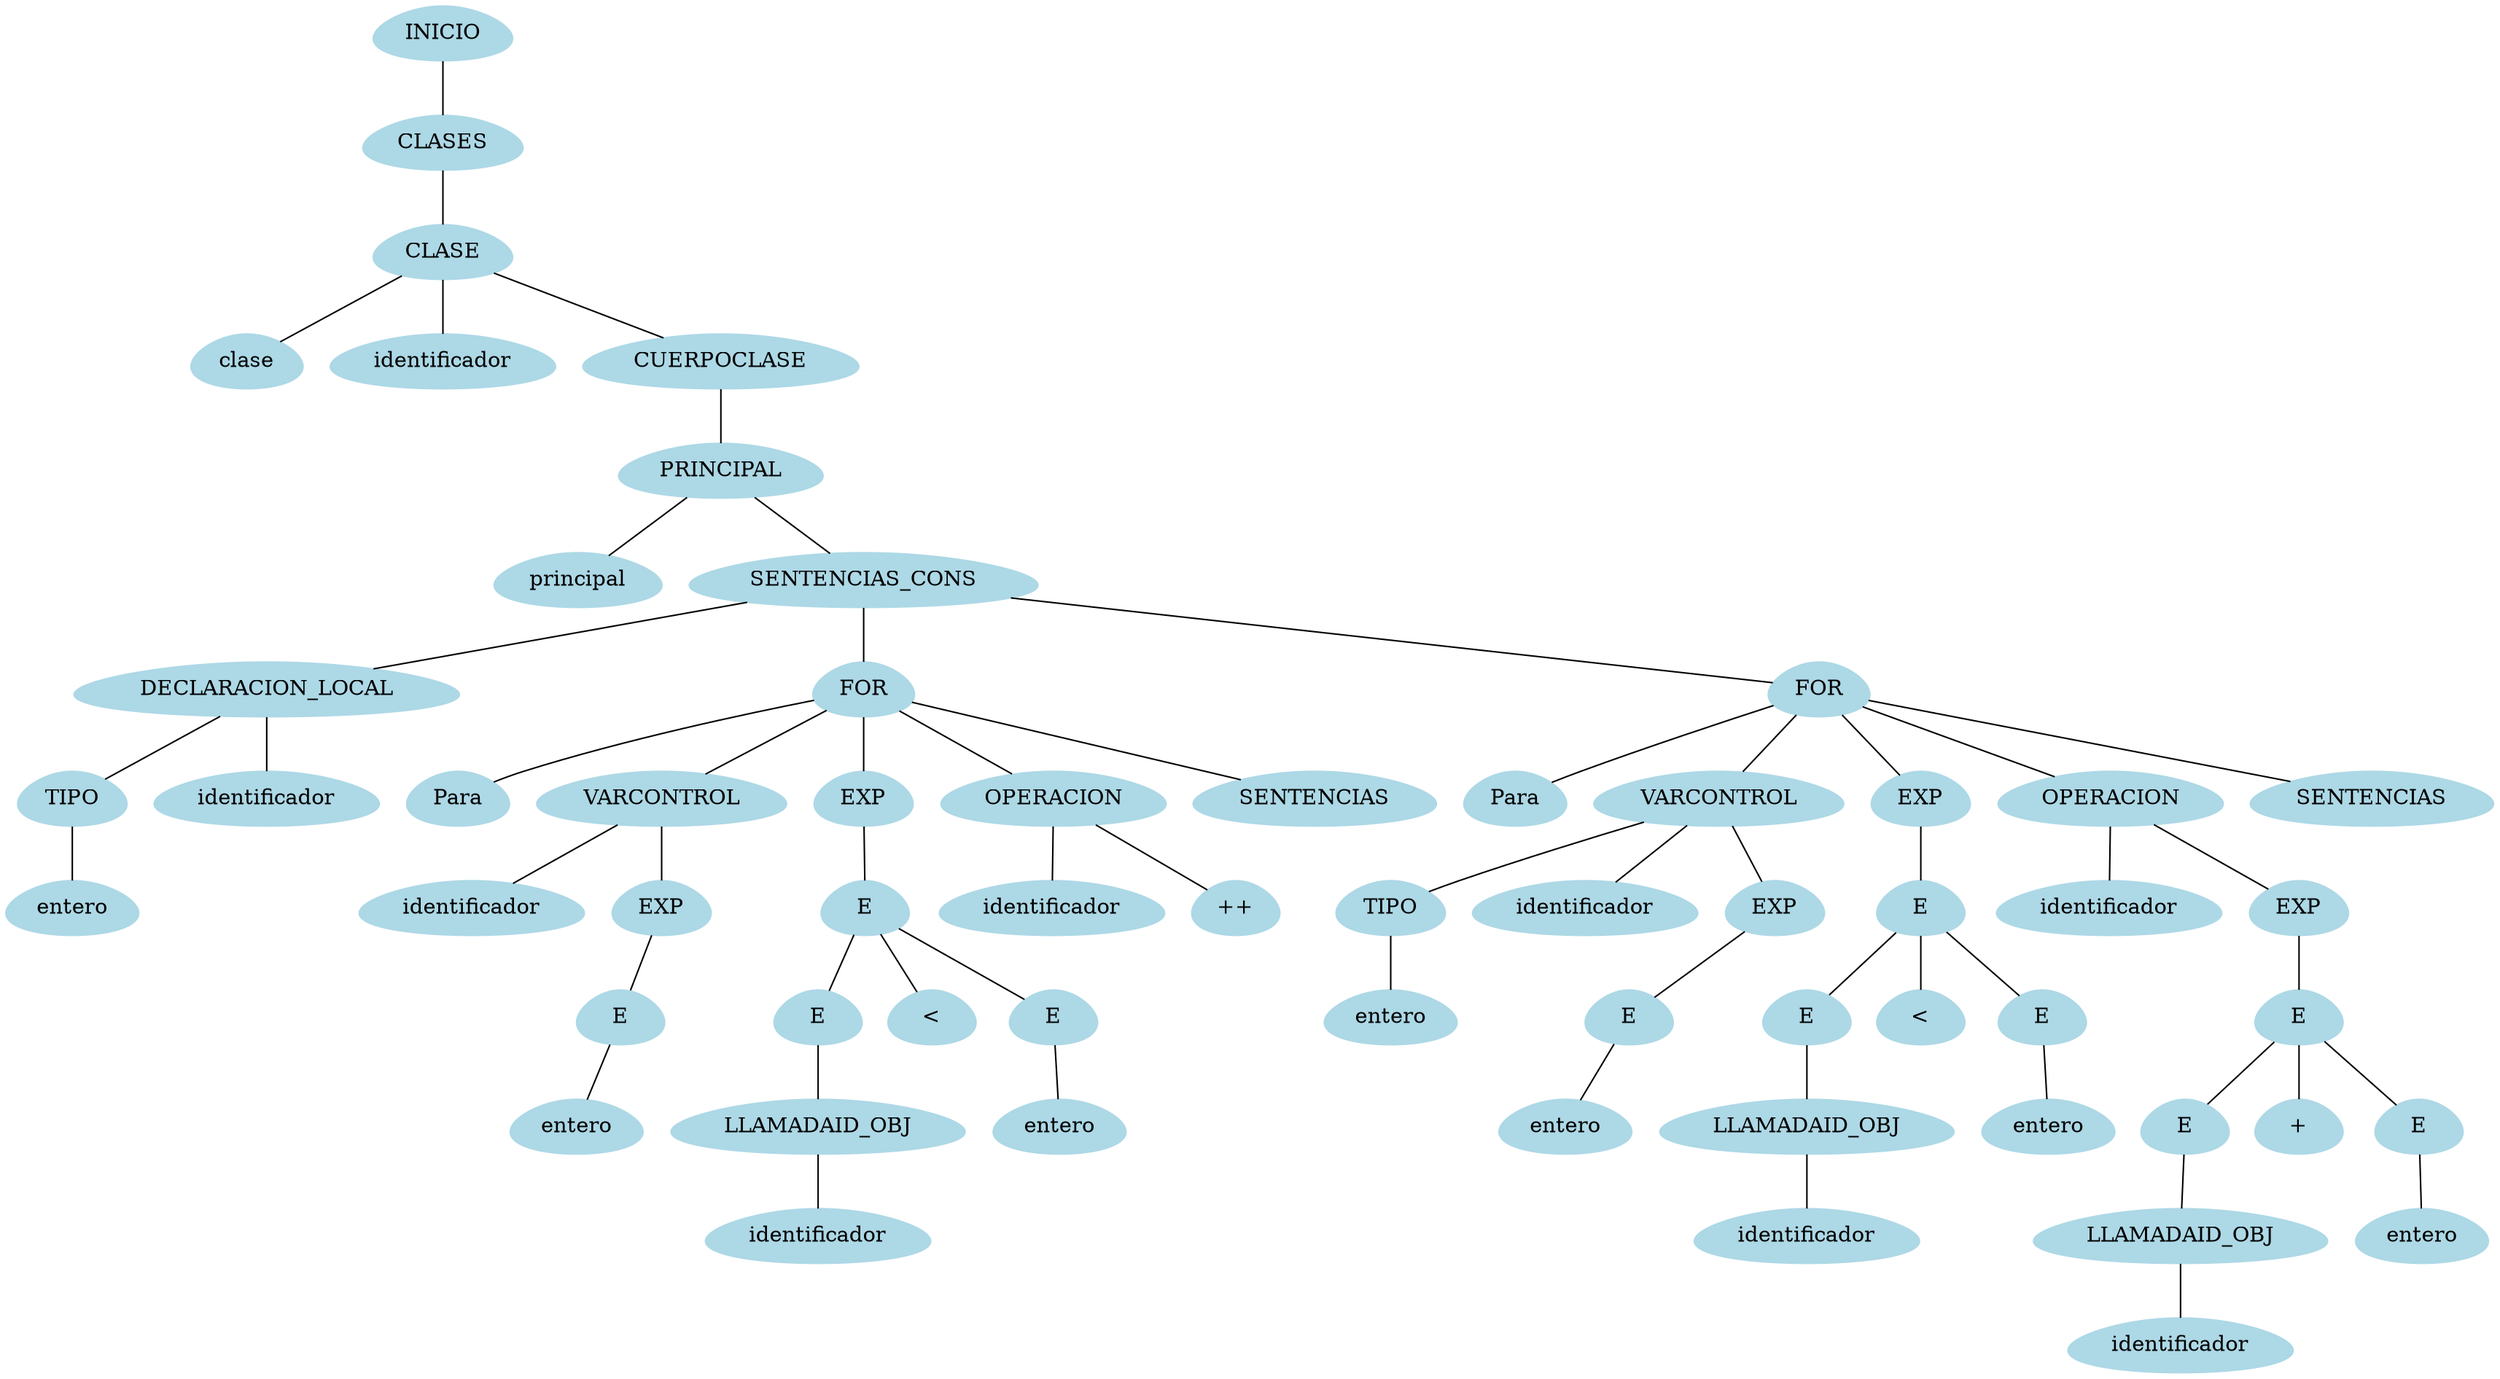 Graph G {node [shape = egg];node0[label = "INICIO", style = filled, color = lightblue];
node1[label = "CLASES", style = filled, color = lightblue];
node2[label = "CLASE", style = filled, color = lightblue];
node3[label = "clase", style = filled, color = lightblue];
node4[label = "identificador", style = filled, color = lightblue];
node5[label = "CUERPOCLASE", style = filled, color = lightblue];
node6[label = "PRINCIPAL", style = filled, color = lightblue];
node7[label = "principal", style = filled, color = lightblue];
node8[label = "SENTENCIAS_CONS", style = filled, color = lightblue];
node9[label = "DECLARACION_LOCAL", style = filled, color = lightblue];
node10[label = "TIPO", style = filled, color = lightblue];
node11[label = "entero", style = filled, color = lightblue];
node12[label = "identificador", style = filled, color = lightblue];
node13[label = "FOR", style = filled, color = lightblue];
node14[label = "Para", style = filled, color = lightblue];
node15[label = "VARCONTROL", style = filled, color = lightblue];
node16[label = "identificador", style = filled, color = lightblue];
node17[label = "EXP", style = filled, color = lightblue];
node18[label = "E", style = filled, color = lightblue];
node19[label = "entero", style = filled, color = lightblue];
node20[label = "EXP", style = filled, color = lightblue];
node21[label = "E", style = filled, color = lightblue];
node22[label = "E", style = filled, color = lightblue];
node23[label = "LLAMADAID_OBJ", style = filled, color = lightblue];
node24[label = "identificador", style = filled, color = lightblue];
node25[label = "<", style = filled, color = lightblue];
node26[label = "E", style = filled, color = lightblue];
node27[label = "entero", style = filled, color = lightblue];
node28[label = "OPERACION", style = filled, color = lightblue];
node29[label = "identificador", style = filled, color = lightblue];
node30[label = "++", style = filled, color = lightblue];
node31[label = "SENTENCIAS", style = filled, color = lightblue];
node32[label = "FOR", style = filled, color = lightblue];
node33[label = "Para", style = filled, color = lightblue];
node34[label = "VARCONTROL", style = filled, color = lightblue];
node35[label = "TIPO", style = filled, color = lightblue];
node36[label = "entero", style = filled, color = lightblue];
node37[label = "identificador", style = filled, color = lightblue];
node38[label = "EXP", style = filled, color = lightblue];
node39[label = "E", style = filled, color = lightblue];
node40[label = "entero", style = filled, color = lightblue];
node41[label = "EXP", style = filled, color = lightblue];
node42[label = "E", style = filled, color = lightblue];
node43[label = "E", style = filled, color = lightblue];
node44[label = "LLAMADAID_OBJ", style = filled, color = lightblue];
node45[label = "identificador", style = filled, color = lightblue];
node46[label = "<", style = filled, color = lightblue];
node47[label = "E", style = filled, color = lightblue];
node48[label = "entero", style = filled, color = lightblue];
node49[label = "OPERACION", style = filled, color = lightblue];
node50[label = "identificador", style = filled, color = lightblue];
node51[label = "EXP", style = filled, color = lightblue];
node52[label = "E", style = filled, color = lightblue];
node53[label = "E", style = filled, color = lightblue];
node54[label = "LLAMADAID_OBJ", style = filled, color = lightblue];
node55[label = "identificador", style = filled, color = lightblue];
node56[label = "+", style = filled, color = lightblue];
node57[label = "E", style = filled, color = lightblue];
node58[label = "entero", style = filled, color = lightblue];
node59[label = "SENTENCIAS", style = filled, color = lightblue];
"node0"--"node1"
"node1"--"node2"
"node2"--"node3"
"node2"--"node4"
"node2"--"node5"
"node5"--"node6"
"node6"--"node7"
"node6"--"node8"
"node8"--"node9"
"node9"--"node10"
"node10"--"node11"
"node9"--"node12"
"node8"--"node13"
"node13"--"node14"
"node13"--"node15"
"node15"--"node16"
"node15"--"node17"
"node17"--"node18"
"node18"--"node19"
"node13"--"node20"
"node20"--"node21"
"node21"--"node22"
"node22"--"node23"
"node23"--"node24"
"node21"--"node25"
"node21"--"node26"
"node26"--"node27"
"node13"--"node28"
"node28"--"node29"
"node28"--"node30"
"node13"--"node31"
"node8"--"node32"
"node32"--"node33"
"node32"--"node34"
"node34"--"node35"
"node35"--"node36"
"node34"--"node37"
"node34"--"node38"
"node38"--"node39"
"node39"--"node40"
"node32"--"node41"
"node41"--"node42"
"node42"--"node43"
"node43"--"node44"
"node44"--"node45"
"node42"--"node46"
"node42"--"node47"
"node47"--"node48"
"node32"--"node49"
"node49"--"node50"
"node49"--"node51"
"node51"--"node52"
"node52"--"node53"
"node53"--"node54"
"node54"--"node55"
"node52"--"node56"
"node52"--"node57"
"node57"--"node58"
"node32"--"node59"
}